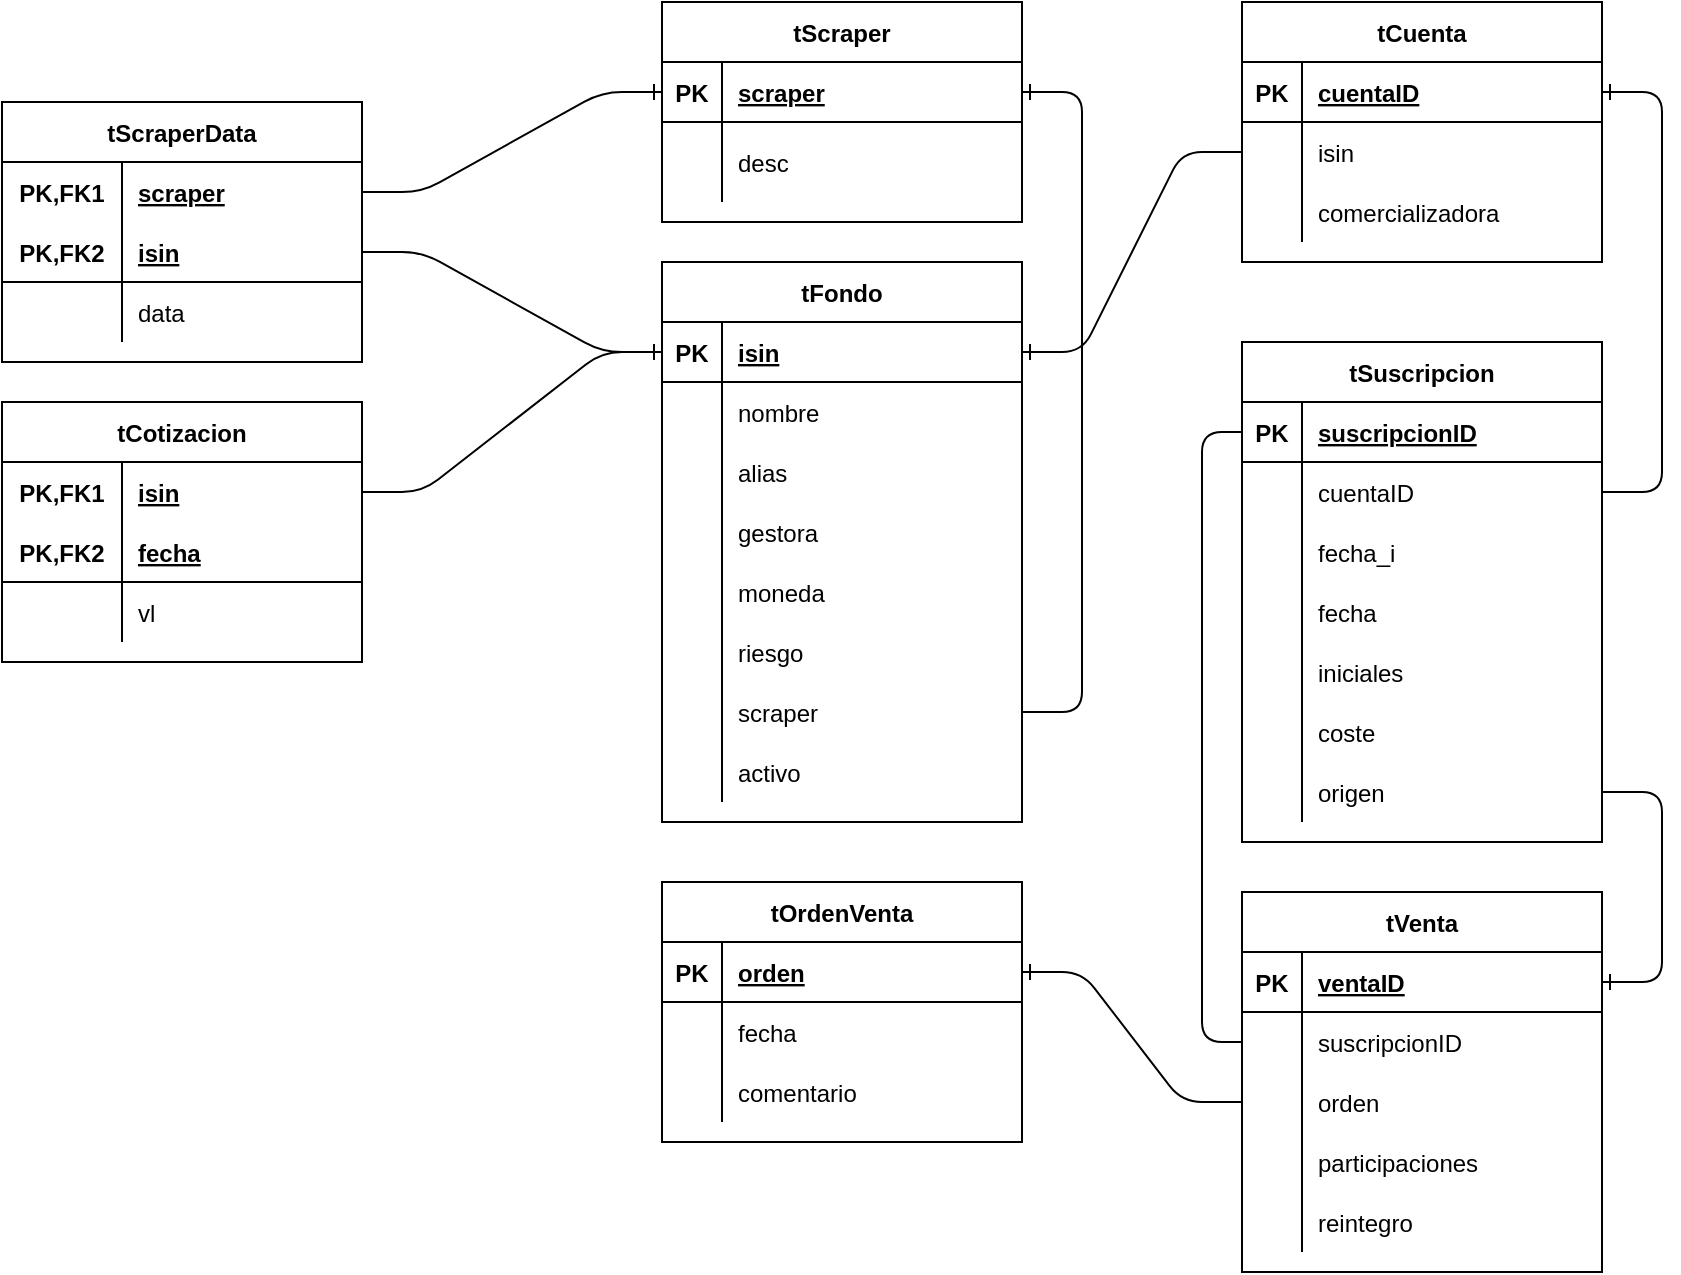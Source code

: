 <mxfile version="14.1.7" type="device"><diagram id="pIEl8GJhjBu8vAmJHtoG" name="Page-1"><mxGraphModel dx="1182" dy="741" grid="1" gridSize="10" guides="1" tooltips="1" connect="1" arrows="1" fold="1" page="1" pageScale="1" pageWidth="827" pageHeight="1169" math="0" shadow="0"><root><mxCell id="0"/><mxCell id="1" parent="0"/><mxCell id="I3NDIp4K6Nk2U4zCC8wA-1" value="tScraper" style="shape=table;startSize=30;container=1;collapsible=1;childLayout=tableLayout;fixedRows=1;rowLines=0;fontStyle=1;align=center;resizeLast=1;flipH=0;flipV=0;" parent="1" vertex="1"><mxGeometry x="430" y="30" width="180" height="110" as="geometry"><mxRectangle x="80" y="80" width="80" height="30" as="alternateBounds"/></mxGeometry></mxCell><mxCell id="I3NDIp4K6Nk2U4zCC8wA-2" value="" style="shape=partialRectangle;collapsible=0;dropTarget=0;pointerEvents=0;fillColor=none;top=0;left=0;bottom=1;right=0;points=[[0,0.5],[1,0.5]];portConstraint=eastwest;" parent="I3NDIp4K6Nk2U4zCC8wA-1" vertex="1"><mxGeometry y="30" width="180" height="30" as="geometry"/></mxCell><mxCell id="I3NDIp4K6Nk2U4zCC8wA-3" value="PK" style="shape=partialRectangle;connectable=0;fillColor=none;top=0;left=0;bottom=0;right=0;fontStyle=1;overflow=hidden;" parent="I3NDIp4K6Nk2U4zCC8wA-2" vertex="1"><mxGeometry width="30" height="30" as="geometry"/></mxCell><mxCell id="I3NDIp4K6Nk2U4zCC8wA-4" value="scraper" style="shape=partialRectangle;connectable=0;fillColor=none;top=0;left=0;bottom=0;right=0;align=left;spacingLeft=6;fontStyle=5;overflow=hidden;" parent="I3NDIp4K6Nk2U4zCC8wA-2" vertex="1"><mxGeometry x="30" width="150" height="30" as="geometry"/></mxCell><mxCell id="I3NDIp4K6Nk2U4zCC8wA-5" value="" style="shape=partialRectangle;collapsible=0;dropTarget=0;pointerEvents=0;fillColor=none;top=0;left=0;bottom=0;right=0;points=[[0,0.5],[1,0.5]];portConstraint=eastwest;" parent="I3NDIp4K6Nk2U4zCC8wA-1" vertex="1"><mxGeometry y="60" width="180" height="40" as="geometry"/></mxCell><mxCell id="I3NDIp4K6Nk2U4zCC8wA-6" value="" style="shape=partialRectangle;connectable=0;fillColor=none;top=0;left=0;bottom=0;right=0;editable=1;overflow=hidden;" parent="I3NDIp4K6Nk2U4zCC8wA-5" vertex="1"><mxGeometry width="30" height="40" as="geometry"/></mxCell><mxCell id="I3NDIp4K6Nk2U4zCC8wA-7" value="desc" style="shape=partialRectangle;connectable=0;fillColor=none;top=0;left=0;bottom=0;right=0;align=left;spacingLeft=6;overflow=hidden;" parent="I3NDIp4K6Nk2U4zCC8wA-5" vertex="1"><mxGeometry x="30" width="150" height="40" as="geometry"/></mxCell><mxCell id="I3NDIp4K6Nk2U4zCC8wA-31" value="tScraperData" style="shape=table;startSize=30;container=1;collapsible=1;childLayout=tableLayout;fixedRows=1;rowLines=0;fontStyle=1;align=center;resizeLast=1;" parent="1" vertex="1"><mxGeometry x="100" y="80" width="180" height="130" as="geometry"><mxRectangle x="414" y="80" width="110" height="30" as="alternateBounds"/></mxGeometry></mxCell><mxCell id="I3NDIp4K6Nk2U4zCC8wA-32" value="" style="shape=partialRectangle;collapsible=0;dropTarget=0;pointerEvents=0;fillColor=none;top=0;left=0;bottom=0;right=0;points=[[0,0.5],[1,0.5]];portConstraint=eastwest;" parent="I3NDIp4K6Nk2U4zCC8wA-31" vertex="1"><mxGeometry y="30" width="180" height="30" as="geometry"/></mxCell><mxCell id="I3NDIp4K6Nk2U4zCC8wA-33" value="PK,FK1" style="shape=partialRectangle;connectable=0;fillColor=none;top=0;left=0;bottom=0;right=0;fontStyle=1;overflow=hidden;" parent="I3NDIp4K6Nk2U4zCC8wA-32" vertex="1"><mxGeometry width="60" height="30" as="geometry"/></mxCell><mxCell id="I3NDIp4K6Nk2U4zCC8wA-34" value="scraper" style="shape=partialRectangle;connectable=0;fillColor=none;top=0;left=0;bottom=0;right=0;align=left;spacingLeft=6;fontStyle=5;overflow=hidden;" parent="I3NDIp4K6Nk2U4zCC8wA-32" vertex="1"><mxGeometry x="60" width="120" height="30" as="geometry"/></mxCell><mxCell id="I3NDIp4K6Nk2U4zCC8wA-35" value="" style="shape=partialRectangle;collapsible=0;dropTarget=0;pointerEvents=0;fillColor=none;top=0;left=0;bottom=1;right=0;points=[[0,0.5],[1,0.5]];portConstraint=eastwest;" parent="I3NDIp4K6Nk2U4zCC8wA-31" vertex="1"><mxGeometry y="60" width="180" height="30" as="geometry"/></mxCell><mxCell id="I3NDIp4K6Nk2U4zCC8wA-36" value="PK,FK2" style="shape=partialRectangle;connectable=0;fillColor=none;top=0;left=0;bottom=0;right=0;fontStyle=1;overflow=hidden;" parent="I3NDIp4K6Nk2U4zCC8wA-35" vertex="1"><mxGeometry width="60" height="30" as="geometry"/></mxCell><mxCell id="I3NDIp4K6Nk2U4zCC8wA-37" value="isin" style="shape=partialRectangle;connectable=0;fillColor=none;top=0;left=0;bottom=0;right=0;align=left;spacingLeft=6;fontStyle=5;overflow=hidden;" parent="I3NDIp4K6Nk2U4zCC8wA-35" vertex="1"><mxGeometry x="60" width="120" height="30" as="geometry"/></mxCell><mxCell id="I3NDIp4K6Nk2U4zCC8wA-38" value="" style="shape=partialRectangle;collapsible=0;dropTarget=0;pointerEvents=0;fillColor=none;top=0;left=0;bottom=0;right=0;points=[[0,0.5],[1,0.5]];portConstraint=eastwest;" parent="I3NDIp4K6Nk2U4zCC8wA-31" vertex="1"><mxGeometry y="90" width="180" height="30" as="geometry"/></mxCell><mxCell id="I3NDIp4K6Nk2U4zCC8wA-39" value="" style="shape=partialRectangle;connectable=0;fillColor=none;top=0;left=0;bottom=0;right=0;editable=1;overflow=hidden;" parent="I3NDIp4K6Nk2U4zCC8wA-38" vertex="1"><mxGeometry width="60" height="30" as="geometry"/></mxCell><mxCell id="I3NDIp4K6Nk2U4zCC8wA-40" value="data" style="shape=partialRectangle;connectable=0;fillColor=none;top=0;left=0;bottom=0;right=0;align=left;spacingLeft=6;overflow=hidden;" parent="I3NDIp4K6Nk2U4zCC8wA-38" vertex="1"><mxGeometry x="60" width="120" height="30" as="geometry"/></mxCell><mxCell id="folBaOQ8HHHxcrHiiYJw-3" value="" style="edgeStyle=entityRelationEdgeStyle;fontSize=12;html=1;endArrow=ERone;endFill=1;exitX=1;exitY=0.5;exitDx=0;exitDy=0;" parent="1" source="I3NDIp4K6Nk2U4zCC8wA-32" target="I3NDIp4K6Nk2U4zCC8wA-2" edge="1"><mxGeometry width="100" height="100" relative="1" as="geometry"><mxPoint x="324" y="330" as="sourcePoint"/><mxPoint x="510" y="80" as="targetPoint"/></mxGeometry></mxCell><mxCell id="folBaOQ8HHHxcrHiiYJw-4" value="tFondo" style="shape=table;startSize=30;container=1;collapsible=1;childLayout=tableLayout;fixedRows=1;rowLines=0;fontStyle=1;align=center;resizeLast=1;" parent="1" vertex="1"><mxGeometry x="430" y="160" width="180" height="280" as="geometry"><mxRectangle x="430" y="160" width="70" height="30" as="alternateBounds"/></mxGeometry></mxCell><mxCell id="folBaOQ8HHHxcrHiiYJw-5" value="" style="shape=partialRectangle;collapsible=0;dropTarget=0;pointerEvents=0;fillColor=none;top=0;left=0;bottom=1;right=0;points=[[0,0.5],[1,0.5]];portConstraint=eastwest;" parent="folBaOQ8HHHxcrHiiYJw-4" vertex="1"><mxGeometry y="30" width="180" height="30" as="geometry"/></mxCell><mxCell id="folBaOQ8HHHxcrHiiYJw-6" value="PK" style="shape=partialRectangle;connectable=0;fillColor=none;top=0;left=0;bottom=0;right=0;fontStyle=1;overflow=hidden;" parent="folBaOQ8HHHxcrHiiYJw-5" vertex="1"><mxGeometry width="30" height="30" as="geometry"/></mxCell><mxCell id="folBaOQ8HHHxcrHiiYJw-7" value="isin" style="shape=partialRectangle;connectable=0;fillColor=none;top=0;left=0;bottom=0;right=0;align=left;spacingLeft=6;fontStyle=5;overflow=hidden;" parent="folBaOQ8HHHxcrHiiYJw-5" vertex="1"><mxGeometry x="30" width="150" height="30" as="geometry"/></mxCell><mxCell id="folBaOQ8HHHxcrHiiYJw-11" value="" style="shape=partialRectangle;collapsible=0;dropTarget=0;pointerEvents=0;fillColor=none;top=0;left=0;bottom=0;right=0;points=[[0,0.5],[1,0.5]];portConstraint=eastwest;" parent="folBaOQ8HHHxcrHiiYJw-4" vertex="1"><mxGeometry y="60" width="180" height="30" as="geometry"/></mxCell><mxCell id="folBaOQ8HHHxcrHiiYJw-12" value="" style="shape=partialRectangle;connectable=0;fillColor=none;top=0;left=0;bottom=0;right=0;editable=1;overflow=hidden;" parent="folBaOQ8HHHxcrHiiYJw-11" vertex="1"><mxGeometry width="30" height="30" as="geometry"/></mxCell><mxCell id="folBaOQ8HHHxcrHiiYJw-13" value="nombre" style="shape=partialRectangle;connectable=0;fillColor=none;top=0;left=0;bottom=0;right=0;align=left;spacingLeft=6;overflow=hidden;" parent="folBaOQ8HHHxcrHiiYJw-11" vertex="1"><mxGeometry x="30" width="150" height="30" as="geometry"/></mxCell><mxCell id="folBaOQ8HHHxcrHiiYJw-14" value="" style="shape=partialRectangle;collapsible=0;dropTarget=0;pointerEvents=0;fillColor=none;top=0;left=0;bottom=0;right=0;points=[[0,0.5],[1,0.5]];portConstraint=eastwest;" parent="folBaOQ8HHHxcrHiiYJw-4" vertex="1"><mxGeometry y="90" width="180" height="30" as="geometry"/></mxCell><mxCell id="folBaOQ8HHHxcrHiiYJw-15" value="" style="shape=partialRectangle;connectable=0;fillColor=none;top=0;left=0;bottom=0;right=0;editable=1;overflow=hidden;" parent="folBaOQ8HHHxcrHiiYJw-14" vertex="1"><mxGeometry width="30" height="30" as="geometry"/></mxCell><mxCell id="folBaOQ8HHHxcrHiiYJw-16" value="alias" style="shape=partialRectangle;connectable=0;fillColor=none;top=0;left=0;bottom=0;right=0;align=left;spacingLeft=6;overflow=hidden;" parent="folBaOQ8HHHxcrHiiYJw-14" vertex="1"><mxGeometry x="30" width="150" height="30" as="geometry"/></mxCell><mxCell id="folBaOQ8HHHxcrHiiYJw-23" style="shape=partialRectangle;collapsible=0;dropTarget=0;pointerEvents=0;fillColor=none;top=0;left=0;bottom=0;right=0;points=[[0,0.5],[1,0.5]];portConstraint=eastwest;" parent="folBaOQ8HHHxcrHiiYJw-4" vertex="1"><mxGeometry y="120" width="180" height="30" as="geometry"/></mxCell><mxCell id="folBaOQ8HHHxcrHiiYJw-24" style="shape=partialRectangle;connectable=0;fillColor=none;top=0;left=0;bottom=0;right=0;editable=1;overflow=hidden;" parent="folBaOQ8HHHxcrHiiYJw-23" vertex="1"><mxGeometry width="30" height="30" as="geometry"/></mxCell><mxCell id="folBaOQ8HHHxcrHiiYJw-25" value="gestora" style="shape=partialRectangle;connectable=0;fillColor=none;top=0;left=0;bottom=0;right=0;align=left;spacingLeft=6;overflow=hidden;" parent="folBaOQ8HHHxcrHiiYJw-23" vertex="1"><mxGeometry x="30" width="150" height="30" as="geometry"/></mxCell><mxCell id="folBaOQ8HHHxcrHiiYJw-20" style="shape=partialRectangle;collapsible=0;dropTarget=0;pointerEvents=0;fillColor=none;top=0;left=0;bottom=0;right=0;points=[[0,0.5],[1,0.5]];portConstraint=eastwest;" parent="folBaOQ8HHHxcrHiiYJw-4" vertex="1"><mxGeometry y="150" width="180" height="30" as="geometry"/></mxCell><mxCell id="folBaOQ8HHHxcrHiiYJw-21" style="shape=partialRectangle;connectable=0;fillColor=none;top=0;left=0;bottom=0;right=0;editable=1;overflow=hidden;" parent="folBaOQ8HHHxcrHiiYJw-20" vertex="1"><mxGeometry width="30" height="30" as="geometry"/></mxCell><mxCell id="folBaOQ8HHHxcrHiiYJw-22" value="moneda" style="shape=partialRectangle;connectable=0;fillColor=none;top=0;left=0;bottom=0;right=0;align=left;spacingLeft=6;overflow=hidden;" parent="folBaOQ8HHHxcrHiiYJw-20" vertex="1"><mxGeometry x="30" width="150" height="30" as="geometry"/></mxCell><mxCell id="folBaOQ8HHHxcrHiiYJw-17" style="shape=partialRectangle;collapsible=0;dropTarget=0;pointerEvents=0;fillColor=none;top=0;left=0;bottom=0;right=0;points=[[0,0.5],[1,0.5]];portConstraint=eastwest;" parent="folBaOQ8HHHxcrHiiYJw-4" vertex="1"><mxGeometry y="180" width="180" height="30" as="geometry"/></mxCell><mxCell id="folBaOQ8HHHxcrHiiYJw-18" style="shape=partialRectangle;connectable=0;fillColor=none;top=0;left=0;bottom=0;right=0;editable=1;overflow=hidden;" parent="folBaOQ8HHHxcrHiiYJw-17" vertex="1"><mxGeometry width="30" height="30" as="geometry"/></mxCell><mxCell id="folBaOQ8HHHxcrHiiYJw-19" value="riesgo" style="shape=partialRectangle;connectable=0;fillColor=none;top=0;left=0;bottom=0;right=0;align=left;spacingLeft=6;overflow=hidden;" parent="folBaOQ8HHHxcrHiiYJw-17" vertex="1"><mxGeometry x="30" width="150" height="30" as="geometry"/></mxCell><mxCell id="folBaOQ8HHHxcrHiiYJw-29" style="shape=partialRectangle;collapsible=0;dropTarget=0;pointerEvents=0;fillColor=none;top=0;left=0;bottom=0;right=0;points=[[0,0.5],[1,0.5]];portConstraint=eastwest;" parent="folBaOQ8HHHxcrHiiYJw-4" vertex="1"><mxGeometry y="210" width="180" height="30" as="geometry"/></mxCell><mxCell id="folBaOQ8HHHxcrHiiYJw-30" style="shape=partialRectangle;connectable=0;fillColor=none;top=0;left=0;bottom=0;right=0;editable=1;overflow=hidden;" parent="folBaOQ8HHHxcrHiiYJw-29" vertex="1"><mxGeometry width="30" height="30" as="geometry"/></mxCell><mxCell id="folBaOQ8HHHxcrHiiYJw-31" value="scraper" style="shape=partialRectangle;connectable=0;fillColor=none;top=0;left=0;bottom=0;right=0;align=left;spacingLeft=6;overflow=hidden;" parent="folBaOQ8HHHxcrHiiYJw-29" vertex="1"><mxGeometry x="30" width="150" height="30" as="geometry"/></mxCell><mxCell id="folBaOQ8HHHxcrHiiYJw-26" style="shape=partialRectangle;collapsible=0;dropTarget=0;pointerEvents=0;fillColor=none;top=0;left=0;bottom=0;right=0;points=[[0,0.5],[1,0.5]];portConstraint=eastwest;" parent="folBaOQ8HHHxcrHiiYJw-4" vertex="1"><mxGeometry y="240" width="180" height="30" as="geometry"/></mxCell><mxCell id="folBaOQ8HHHxcrHiiYJw-27" style="shape=partialRectangle;connectable=0;fillColor=none;top=0;left=0;bottom=0;right=0;editable=1;overflow=hidden;" parent="folBaOQ8HHHxcrHiiYJw-26" vertex="1"><mxGeometry width="30" height="30" as="geometry"/></mxCell><mxCell id="folBaOQ8HHHxcrHiiYJw-28" value="activo" style="shape=partialRectangle;connectable=0;fillColor=none;top=0;left=0;bottom=0;right=0;align=left;spacingLeft=6;overflow=hidden;" parent="folBaOQ8HHHxcrHiiYJw-26" vertex="1"><mxGeometry x="30" width="150" height="30" as="geometry"/></mxCell><mxCell id="folBaOQ8HHHxcrHiiYJw-32" value="" style="edgeStyle=entityRelationEdgeStyle;fontSize=12;html=1;endArrow=ERone;endFill=1;" parent="1" source="I3NDIp4K6Nk2U4zCC8wA-35" target="folBaOQ8HHHxcrHiiYJw-5" edge="1"><mxGeometry width="100" height="100" relative="1" as="geometry"><mxPoint x="290" y="150" as="sourcePoint"/><mxPoint x="400" y="230" as="targetPoint"/></mxGeometry></mxCell><mxCell id="folBaOQ8HHHxcrHiiYJw-33" value="" style="edgeStyle=entityRelationEdgeStyle;fontSize=12;html=1;endArrow=ERone;endFill=1;entryX=1;entryY=0.5;entryDx=0;entryDy=0;" parent="1" source="folBaOQ8HHHxcrHiiYJw-29" target="I3NDIp4K6Nk2U4zCC8wA-2" edge="1"><mxGeometry width="100" height="100" relative="1" as="geometry"><mxPoint x="630" y="340" as="sourcePoint"/><mxPoint x="690" y="90" as="targetPoint"/></mxGeometry></mxCell><mxCell id="folBaOQ8HHHxcrHiiYJw-47" value="tCotizacion" style="shape=table;startSize=30;container=1;collapsible=1;childLayout=tableLayout;fixedRows=1;rowLines=0;fontStyle=1;align=center;resizeLast=1;" parent="1" vertex="1"><mxGeometry x="100" y="230" width="180" height="130" as="geometry"/></mxCell><mxCell id="folBaOQ8HHHxcrHiiYJw-48" value="" style="shape=partialRectangle;collapsible=0;dropTarget=0;pointerEvents=0;fillColor=none;top=0;left=0;bottom=0;right=0;points=[[0,0.5],[1,0.5]];portConstraint=eastwest;" parent="folBaOQ8HHHxcrHiiYJw-47" vertex="1"><mxGeometry y="30" width="180" height="30" as="geometry"/></mxCell><mxCell id="folBaOQ8HHHxcrHiiYJw-49" value="PK,FK1" style="shape=partialRectangle;connectable=0;fillColor=none;top=0;left=0;bottom=0;right=0;fontStyle=1;overflow=hidden;" parent="folBaOQ8HHHxcrHiiYJw-48" vertex="1"><mxGeometry width="60" height="30" as="geometry"/></mxCell><mxCell id="folBaOQ8HHHxcrHiiYJw-50" value="isin" style="shape=partialRectangle;connectable=0;fillColor=none;top=0;left=0;bottom=0;right=0;align=left;spacingLeft=6;fontStyle=5;overflow=hidden;" parent="folBaOQ8HHHxcrHiiYJw-48" vertex="1"><mxGeometry x="60" width="120" height="30" as="geometry"/></mxCell><mxCell id="folBaOQ8HHHxcrHiiYJw-51" value="" style="shape=partialRectangle;collapsible=0;dropTarget=0;pointerEvents=0;fillColor=none;top=0;left=0;bottom=1;right=0;points=[[0,0.5],[1,0.5]];portConstraint=eastwest;" parent="folBaOQ8HHHxcrHiiYJw-47" vertex="1"><mxGeometry y="60" width="180" height="30" as="geometry"/></mxCell><mxCell id="folBaOQ8HHHxcrHiiYJw-52" value="PK,FK2" style="shape=partialRectangle;connectable=0;fillColor=none;top=0;left=0;bottom=0;right=0;fontStyle=1;overflow=hidden;" parent="folBaOQ8HHHxcrHiiYJw-51" vertex="1"><mxGeometry width="60" height="30" as="geometry"/></mxCell><mxCell id="folBaOQ8HHHxcrHiiYJw-53" value="fecha" style="shape=partialRectangle;connectable=0;fillColor=none;top=0;left=0;bottom=0;right=0;align=left;spacingLeft=6;fontStyle=5;overflow=hidden;" parent="folBaOQ8HHHxcrHiiYJw-51" vertex="1"><mxGeometry x="60" width="120" height="30" as="geometry"/></mxCell><mxCell id="folBaOQ8HHHxcrHiiYJw-54" value="" style="shape=partialRectangle;collapsible=0;dropTarget=0;pointerEvents=0;fillColor=none;top=0;left=0;bottom=0;right=0;points=[[0,0.5],[1,0.5]];portConstraint=eastwest;" parent="folBaOQ8HHHxcrHiiYJw-47" vertex="1"><mxGeometry y="90" width="180" height="30" as="geometry"/></mxCell><mxCell id="folBaOQ8HHHxcrHiiYJw-55" value="" style="shape=partialRectangle;connectable=0;fillColor=none;top=0;left=0;bottom=0;right=0;editable=1;overflow=hidden;" parent="folBaOQ8HHHxcrHiiYJw-54" vertex="1"><mxGeometry width="60" height="30" as="geometry"/></mxCell><mxCell id="folBaOQ8HHHxcrHiiYJw-56" value="vl" style="shape=partialRectangle;connectable=0;fillColor=none;top=0;left=0;bottom=0;right=0;align=left;spacingLeft=6;overflow=hidden;" parent="folBaOQ8HHHxcrHiiYJw-54" vertex="1"><mxGeometry x="60" width="120" height="30" as="geometry"/></mxCell><mxCell id="folBaOQ8HHHxcrHiiYJw-60" value="" style="edgeStyle=entityRelationEdgeStyle;fontSize=12;html=1;endArrow=ERone;endFill=1;" parent="1" source="folBaOQ8HHHxcrHiiYJw-48" target="folBaOQ8HHHxcrHiiYJw-5" edge="1"><mxGeometry width="100" height="100" relative="1" as="geometry"><mxPoint x="320" y="310" as="sourcePoint"/><mxPoint x="420" y="210" as="targetPoint"/></mxGeometry></mxCell><mxCell id="folBaOQ8HHHxcrHiiYJw-61" value="tCuenta" style="shape=table;startSize=30;container=1;collapsible=1;childLayout=tableLayout;fixedRows=1;rowLines=0;fontStyle=1;align=center;resizeLast=1;" parent="1" vertex="1"><mxGeometry x="720" y="30" width="180" height="130" as="geometry"/></mxCell><mxCell id="folBaOQ8HHHxcrHiiYJw-62" value="" style="shape=partialRectangle;collapsible=0;dropTarget=0;pointerEvents=0;fillColor=none;top=0;left=0;bottom=1;right=0;points=[[0,0.5],[1,0.5]];portConstraint=eastwest;" parent="folBaOQ8HHHxcrHiiYJw-61" vertex="1"><mxGeometry y="30" width="180" height="30" as="geometry"/></mxCell><mxCell id="folBaOQ8HHHxcrHiiYJw-63" value="PK" style="shape=partialRectangle;connectable=0;fillColor=none;top=0;left=0;bottom=0;right=0;fontStyle=1;overflow=hidden;" parent="folBaOQ8HHHxcrHiiYJw-62" vertex="1"><mxGeometry width="30" height="30" as="geometry"/></mxCell><mxCell id="folBaOQ8HHHxcrHiiYJw-64" value="cuentaID" style="shape=partialRectangle;connectable=0;fillColor=none;top=0;left=0;bottom=0;right=0;align=left;spacingLeft=6;fontStyle=5;overflow=hidden;" parent="folBaOQ8HHHxcrHiiYJw-62" vertex="1"><mxGeometry x="30" width="150" height="30" as="geometry"/></mxCell><mxCell id="folBaOQ8HHHxcrHiiYJw-65" value="" style="shape=partialRectangle;collapsible=0;dropTarget=0;pointerEvents=0;fillColor=none;top=0;left=0;bottom=0;right=0;points=[[0,0.5],[1,0.5]];portConstraint=eastwest;" parent="folBaOQ8HHHxcrHiiYJw-61" vertex="1"><mxGeometry y="60" width="180" height="30" as="geometry"/></mxCell><mxCell id="folBaOQ8HHHxcrHiiYJw-66" value="" style="shape=partialRectangle;connectable=0;fillColor=none;top=0;left=0;bottom=0;right=0;editable=1;overflow=hidden;" parent="folBaOQ8HHHxcrHiiYJw-65" vertex="1"><mxGeometry width="30" height="30" as="geometry"/></mxCell><mxCell id="folBaOQ8HHHxcrHiiYJw-67" value="isin" style="shape=partialRectangle;connectable=0;fillColor=none;top=0;left=0;bottom=0;right=0;align=left;spacingLeft=6;overflow=hidden;" parent="folBaOQ8HHHxcrHiiYJw-65" vertex="1"><mxGeometry x="30" width="150" height="30" as="geometry"/></mxCell><mxCell id="folBaOQ8HHHxcrHiiYJw-68" value="" style="shape=partialRectangle;collapsible=0;dropTarget=0;pointerEvents=0;fillColor=none;top=0;left=0;bottom=0;right=0;points=[[0,0.5],[1,0.5]];portConstraint=eastwest;" parent="folBaOQ8HHHxcrHiiYJw-61" vertex="1"><mxGeometry y="90" width="180" height="30" as="geometry"/></mxCell><mxCell id="folBaOQ8HHHxcrHiiYJw-69" value="" style="shape=partialRectangle;connectable=0;fillColor=none;top=0;left=0;bottom=0;right=0;editable=1;overflow=hidden;" parent="folBaOQ8HHHxcrHiiYJw-68" vertex="1"><mxGeometry width="30" height="30" as="geometry"/></mxCell><mxCell id="folBaOQ8HHHxcrHiiYJw-70" value="comercializadora" style="shape=partialRectangle;connectable=0;fillColor=none;top=0;left=0;bottom=0;right=0;align=left;spacingLeft=6;overflow=hidden;" parent="folBaOQ8HHHxcrHiiYJw-68" vertex="1"><mxGeometry x="30" width="150" height="30" as="geometry"/></mxCell><mxCell id="folBaOQ8HHHxcrHiiYJw-74" value="" style="edgeStyle=entityRelationEdgeStyle;fontSize=12;html=1;endArrow=ERone;endFill=1;entryX=1;entryY=0.5;entryDx=0;entryDy=0;" parent="1" source="folBaOQ8HHHxcrHiiYJw-65" target="folBaOQ8HHHxcrHiiYJw-5" edge="1"><mxGeometry width="100" height="100" relative="1" as="geometry"><mxPoint x="730" y="180" as="sourcePoint"/><mxPoint x="690" y="280" as="targetPoint"/></mxGeometry></mxCell><mxCell id="folBaOQ8HHHxcrHiiYJw-75" value="tSuscripcion" style="shape=table;startSize=30;container=1;collapsible=1;childLayout=tableLayout;fixedRows=1;rowLines=0;fontStyle=1;align=center;resizeLast=1;" parent="1" vertex="1"><mxGeometry x="720" y="200" width="180" height="250" as="geometry"/></mxCell><mxCell id="folBaOQ8HHHxcrHiiYJw-76" value="" style="shape=partialRectangle;collapsible=0;dropTarget=0;pointerEvents=0;fillColor=none;top=0;left=0;bottom=1;right=0;points=[[0,0.5],[1,0.5]];portConstraint=eastwest;" parent="folBaOQ8HHHxcrHiiYJw-75" vertex="1"><mxGeometry y="30" width="180" height="30" as="geometry"/></mxCell><mxCell id="folBaOQ8HHHxcrHiiYJw-77" value="PK" style="shape=partialRectangle;connectable=0;fillColor=none;top=0;left=0;bottom=0;right=0;fontStyle=1;overflow=hidden;" parent="folBaOQ8HHHxcrHiiYJw-76" vertex="1"><mxGeometry width="30" height="30" as="geometry"/></mxCell><mxCell id="folBaOQ8HHHxcrHiiYJw-78" value="suscripcionID" style="shape=partialRectangle;connectable=0;fillColor=none;top=0;left=0;bottom=0;right=0;align=left;spacingLeft=6;fontStyle=5;overflow=hidden;" parent="folBaOQ8HHHxcrHiiYJw-76" vertex="1"><mxGeometry x="30" width="150" height="30" as="geometry"/></mxCell><mxCell id="folBaOQ8HHHxcrHiiYJw-79" value="" style="shape=partialRectangle;collapsible=0;dropTarget=0;pointerEvents=0;fillColor=none;top=0;left=0;bottom=0;right=0;points=[[0,0.5],[1,0.5]];portConstraint=eastwest;" parent="folBaOQ8HHHxcrHiiYJw-75" vertex="1"><mxGeometry y="60" width="180" height="30" as="geometry"/></mxCell><mxCell id="folBaOQ8HHHxcrHiiYJw-80" value="" style="shape=partialRectangle;connectable=0;fillColor=none;top=0;left=0;bottom=0;right=0;editable=1;overflow=hidden;" parent="folBaOQ8HHHxcrHiiYJw-79" vertex="1"><mxGeometry width="30" height="30" as="geometry"/></mxCell><mxCell id="folBaOQ8HHHxcrHiiYJw-81" value="cuentaID" style="shape=partialRectangle;connectable=0;fillColor=none;top=0;left=0;bottom=0;right=0;align=left;spacingLeft=6;overflow=hidden;" parent="folBaOQ8HHHxcrHiiYJw-79" vertex="1"><mxGeometry x="30" width="150" height="30" as="geometry"/></mxCell><mxCell id="folBaOQ8HHHxcrHiiYJw-82" value="" style="shape=partialRectangle;collapsible=0;dropTarget=0;pointerEvents=0;fillColor=none;top=0;left=0;bottom=0;right=0;points=[[0,0.5],[1,0.5]];portConstraint=eastwest;" parent="folBaOQ8HHHxcrHiiYJw-75" vertex="1"><mxGeometry y="90" width="180" height="30" as="geometry"/></mxCell><mxCell id="folBaOQ8HHHxcrHiiYJw-83" value="" style="shape=partialRectangle;connectable=0;fillColor=none;top=0;left=0;bottom=0;right=0;editable=1;overflow=hidden;" parent="folBaOQ8HHHxcrHiiYJw-82" vertex="1"><mxGeometry width="30" height="30" as="geometry"/></mxCell><mxCell id="folBaOQ8HHHxcrHiiYJw-84" value="fecha_i" style="shape=partialRectangle;connectable=0;fillColor=none;top=0;left=0;bottom=0;right=0;align=left;spacingLeft=6;overflow=hidden;" parent="folBaOQ8HHHxcrHiiYJw-82" vertex="1"><mxGeometry x="30" width="150" height="30" as="geometry"/></mxCell><mxCell id="folBaOQ8HHHxcrHiiYJw-85" value="" style="shape=partialRectangle;collapsible=0;dropTarget=0;pointerEvents=0;fillColor=none;top=0;left=0;bottom=0;right=0;points=[[0,0.5],[1,0.5]];portConstraint=eastwest;" parent="folBaOQ8HHHxcrHiiYJw-75" vertex="1"><mxGeometry y="120" width="180" height="30" as="geometry"/></mxCell><mxCell id="folBaOQ8HHHxcrHiiYJw-86" value="" style="shape=partialRectangle;connectable=0;fillColor=none;top=0;left=0;bottom=0;right=0;editable=1;overflow=hidden;" parent="folBaOQ8HHHxcrHiiYJw-85" vertex="1"><mxGeometry width="30" height="30" as="geometry"/></mxCell><mxCell id="folBaOQ8HHHxcrHiiYJw-87" value="fecha" style="shape=partialRectangle;connectable=0;fillColor=none;top=0;left=0;bottom=0;right=0;align=left;spacingLeft=6;overflow=hidden;" parent="folBaOQ8HHHxcrHiiYJw-85" vertex="1"><mxGeometry x="30" width="150" height="30" as="geometry"/></mxCell><mxCell id="folBaOQ8HHHxcrHiiYJw-88" style="shape=partialRectangle;collapsible=0;dropTarget=0;pointerEvents=0;fillColor=none;top=0;left=0;bottom=0;right=0;points=[[0,0.5],[1,0.5]];portConstraint=eastwest;" parent="folBaOQ8HHHxcrHiiYJw-75" vertex="1"><mxGeometry y="150" width="180" height="30" as="geometry"/></mxCell><mxCell id="folBaOQ8HHHxcrHiiYJw-89" style="shape=partialRectangle;connectable=0;fillColor=none;top=0;left=0;bottom=0;right=0;editable=1;overflow=hidden;" parent="folBaOQ8HHHxcrHiiYJw-88" vertex="1"><mxGeometry width="30" height="30" as="geometry"/></mxCell><mxCell id="folBaOQ8HHHxcrHiiYJw-90" value="iniciales" style="shape=partialRectangle;connectable=0;fillColor=none;top=0;left=0;bottom=0;right=0;align=left;spacingLeft=6;overflow=hidden;" parent="folBaOQ8HHHxcrHiiYJw-88" vertex="1"><mxGeometry x="30" width="150" height="30" as="geometry"/></mxCell><mxCell id="folBaOQ8HHHxcrHiiYJw-91" style="shape=partialRectangle;collapsible=0;dropTarget=0;pointerEvents=0;fillColor=none;top=0;left=0;bottom=0;right=0;points=[[0,0.5],[1,0.5]];portConstraint=eastwest;" parent="folBaOQ8HHHxcrHiiYJw-75" vertex="1"><mxGeometry y="180" width="180" height="30" as="geometry"/></mxCell><mxCell id="folBaOQ8HHHxcrHiiYJw-92" style="shape=partialRectangle;connectable=0;fillColor=none;top=0;left=0;bottom=0;right=0;editable=1;overflow=hidden;" parent="folBaOQ8HHHxcrHiiYJw-91" vertex="1"><mxGeometry width="30" height="30" as="geometry"/></mxCell><mxCell id="folBaOQ8HHHxcrHiiYJw-93" value="coste" style="shape=partialRectangle;connectable=0;fillColor=none;top=0;left=0;bottom=0;right=0;align=left;spacingLeft=6;overflow=hidden;" parent="folBaOQ8HHHxcrHiiYJw-91" vertex="1"><mxGeometry x="30" width="150" height="30" as="geometry"/></mxCell><mxCell id="folBaOQ8HHHxcrHiiYJw-94" style="shape=partialRectangle;collapsible=0;dropTarget=0;pointerEvents=0;fillColor=none;top=0;left=0;bottom=0;right=0;points=[[0,0.5],[1,0.5]];portConstraint=eastwest;" parent="folBaOQ8HHHxcrHiiYJw-75" vertex="1"><mxGeometry y="210" width="180" height="30" as="geometry"/></mxCell><mxCell id="folBaOQ8HHHxcrHiiYJw-95" style="shape=partialRectangle;connectable=0;fillColor=none;top=0;left=0;bottom=0;right=0;editable=1;overflow=hidden;" parent="folBaOQ8HHHxcrHiiYJw-94" vertex="1"><mxGeometry width="30" height="30" as="geometry"/></mxCell><mxCell id="folBaOQ8HHHxcrHiiYJw-96" value="origen" style="shape=partialRectangle;connectable=0;fillColor=none;top=0;left=0;bottom=0;right=0;align=left;spacingLeft=6;overflow=hidden;" parent="folBaOQ8HHHxcrHiiYJw-94" vertex="1"><mxGeometry x="30" width="150" height="30" as="geometry"/></mxCell><mxCell id="folBaOQ8HHHxcrHiiYJw-97" value="" style="edgeStyle=entityRelationEdgeStyle;fontSize=12;html=1;endArrow=ERone;endFill=1;entryX=1;entryY=0.5;entryDx=0;entryDy=0;" parent="1" source="folBaOQ8HHHxcrHiiYJw-79" target="folBaOQ8HHHxcrHiiYJw-62" edge="1"><mxGeometry width="100" height="100" relative="1" as="geometry"><mxPoint x="960" y="280" as="sourcePoint"/><mxPoint x="1060" y="180" as="targetPoint"/></mxGeometry></mxCell><mxCell id="folBaOQ8HHHxcrHiiYJw-98" value="tVenta" style="shape=table;startSize=30;container=1;collapsible=1;childLayout=tableLayout;fixedRows=1;rowLines=0;fontStyle=1;align=center;resizeLast=1;" parent="1" vertex="1"><mxGeometry x="720" y="475" width="180" height="190" as="geometry"/></mxCell><mxCell id="folBaOQ8HHHxcrHiiYJw-99" value="" style="shape=partialRectangle;collapsible=0;dropTarget=0;pointerEvents=0;fillColor=none;top=0;left=0;bottom=1;right=0;points=[[0,0.5],[1,0.5]];portConstraint=eastwest;" parent="folBaOQ8HHHxcrHiiYJw-98" vertex="1"><mxGeometry y="30" width="180" height="30" as="geometry"/></mxCell><mxCell id="folBaOQ8HHHxcrHiiYJw-100" value="PK" style="shape=partialRectangle;connectable=0;fillColor=none;top=0;left=0;bottom=0;right=0;fontStyle=1;overflow=hidden;" parent="folBaOQ8HHHxcrHiiYJw-99" vertex="1"><mxGeometry width="30" height="30" as="geometry"/></mxCell><mxCell id="folBaOQ8HHHxcrHiiYJw-101" value="ventaID" style="shape=partialRectangle;connectable=0;fillColor=none;top=0;left=0;bottom=0;right=0;align=left;spacingLeft=6;fontStyle=5;overflow=hidden;" parent="folBaOQ8HHHxcrHiiYJw-99" vertex="1"><mxGeometry x="30" width="150" height="30" as="geometry"/></mxCell><mxCell id="folBaOQ8HHHxcrHiiYJw-102" value="" style="shape=partialRectangle;collapsible=0;dropTarget=0;pointerEvents=0;fillColor=none;top=0;left=0;bottom=0;right=0;points=[[0,0.5],[1,0.5]];portConstraint=eastwest;" parent="folBaOQ8HHHxcrHiiYJw-98" vertex="1"><mxGeometry y="60" width="180" height="30" as="geometry"/></mxCell><mxCell id="folBaOQ8HHHxcrHiiYJw-103" value="" style="shape=partialRectangle;connectable=0;fillColor=none;top=0;left=0;bottom=0;right=0;editable=1;overflow=hidden;" parent="folBaOQ8HHHxcrHiiYJw-102" vertex="1"><mxGeometry width="30" height="30" as="geometry"/></mxCell><mxCell id="folBaOQ8HHHxcrHiiYJw-104" value="suscripcionID" style="shape=partialRectangle;connectable=0;fillColor=none;top=0;left=0;bottom=0;right=0;align=left;spacingLeft=6;overflow=hidden;" parent="folBaOQ8HHHxcrHiiYJw-102" vertex="1"><mxGeometry x="30" width="150" height="30" as="geometry"/></mxCell><mxCell id="folBaOQ8HHHxcrHiiYJw-105" value="" style="shape=partialRectangle;collapsible=0;dropTarget=0;pointerEvents=0;fillColor=none;top=0;left=0;bottom=0;right=0;points=[[0,0.5],[1,0.5]];portConstraint=eastwest;" parent="folBaOQ8HHHxcrHiiYJw-98" vertex="1"><mxGeometry y="90" width="180" height="30" as="geometry"/></mxCell><mxCell id="folBaOQ8HHHxcrHiiYJw-106" value="" style="shape=partialRectangle;connectable=0;fillColor=none;top=0;left=0;bottom=0;right=0;editable=1;overflow=hidden;" parent="folBaOQ8HHHxcrHiiYJw-105" vertex="1"><mxGeometry width="30" height="30" as="geometry"/></mxCell><mxCell id="folBaOQ8HHHxcrHiiYJw-107" value="orden" style="shape=partialRectangle;connectable=0;fillColor=none;top=0;left=0;bottom=0;right=0;align=left;spacingLeft=6;overflow=hidden;" parent="folBaOQ8HHHxcrHiiYJw-105" vertex="1"><mxGeometry x="30" width="150" height="30" as="geometry"/></mxCell><mxCell id="folBaOQ8HHHxcrHiiYJw-114" style="shape=partialRectangle;collapsible=0;dropTarget=0;pointerEvents=0;fillColor=none;top=0;left=0;bottom=0;right=0;points=[[0,0.5],[1,0.5]];portConstraint=eastwest;" parent="folBaOQ8HHHxcrHiiYJw-98" vertex="1"><mxGeometry y="120" width="180" height="30" as="geometry"/></mxCell><mxCell id="folBaOQ8HHHxcrHiiYJw-115" style="shape=partialRectangle;connectable=0;fillColor=none;top=0;left=0;bottom=0;right=0;editable=1;overflow=hidden;" parent="folBaOQ8HHHxcrHiiYJw-114" vertex="1"><mxGeometry width="30" height="30" as="geometry"/></mxCell><mxCell id="folBaOQ8HHHxcrHiiYJw-116" value="participaciones" style="shape=partialRectangle;connectable=0;fillColor=none;top=0;left=0;bottom=0;right=0;align=left;spacingLeft=6;overflow=hidden;" parent="folBaOQ8HHHxcrHiiYJw-114" vertex="1"><mxGeometry x="30" width="150" height="30" as="geometry"/></mxCell><mxCell id="folBaOQ8HHHxcrHiiYJw-111" style="shape=partialRectangle;collapsible=0;dropTarget=0;pointerEvents=0;fillColor=none;top=0;left=0;bottom=0;right=0;points=[[0,0.5],[1,0.5]];portConstraint=eastwest;" parent="folBaOQ8HHHxcrHiiYJw-98" vertex="1"><mxGeometry y="150" width="180" height="30" as="geometry"/></mxCell><mxCell id="folBaOQ8HHHxcrHiiYJw-112" style="shape=partialRectangle;connectable=0;fillColor=none;top=0;left=0;bottom=0;right=0;editable=1;overflow=hidden;" parent="folBaOQ8HHHxcrHiiYJw-111" vertex="1"><mxGeometry width="30" height="30" as="geometry"/></mxCell><mxCell id="folBaOQ8HHHxcrHiiYJw-113" value="reintegro" style="shape=partialRectangle;connectable=0;fillColor=none;top=0;left=0;bottom=0;right=0;align=left;spacingLeft=6;overflow=hidden;" parent="folBaOQ8HHHxcrHiiYJw-111" vertex="1"><mxGeometry x="30" width="150" height="30" as="geometry"/></mxCell><mxCell id="folBaOQ8HHHxcrHiiYJw-120" value="" style="fontSize=12;html=1;endArrow=ERone;endFill=1;edgeStyle=entityRelationEdgeStyle;elbow=vertical;" parent="1" source="folBaOQ8HHHxcrHiiYJw-94" target="folBaOQ8HHHxcrHiiYJw-99" edge="1"><mxGeometry width="100" height="100" relative="1" as="geometry"><mxPoint x="990" y="440" as="sourcePoint"/><mxPoint x="890" y="540" as="targetPoint"/></mxGeometry></mxCell><mxCell id="folBaOQ8HHHxcrHiiYJw-122" value="" style="endArrow=none;html=1;strokeColor=#000000;exitX=0;exitY=0.5;exitDx=0;exitDy=0;entryX=0;entryY=0.5;entryDx=0;entryDy=0;" parent="1" source="folBaOQ8HHHxcrHiiYJw-102" target="folBaOQ8HHHxcrHiiYJw-76" edge="1"><mxGeometry width="50" height="50" relative="1" as="geometry"><mxPoint x="670" y="460" as="sourcePoint"/><mxPoint x="720" y="410" as="targetPoint"/><Array as="points"><mxPoint x="700" y="550"/><mxPoint x="700" y="245"/></Array></mxGeometry></mxCell><mxCell id="nZuepw4inHiugXv-z67s-1" value="tOrdenVenta" style="shape=table;startSize=30;container=1;collapsible=1;childLayout=tableLayout;fixedRows=1;rowLines=0;fontStyle=1;align=center;resizeLast=1;" vertex="1" parent="1"><mxGeometry x="430" y="470" width="180" height="130" as="geometry"/></mxCell><mxCell id="nZuepw4inHiugXv-z67s-2" value="" style="shape=partialRectangle;collapsible=0;dropTarget=0;pointerEvents=0;fillColor=none;top=0;left=0;bottom=1;right=0;points=[[0,0.5],[1,0.5]];portConstraint=eastwest;" vertex="1" parent="nZuepw4inHiugXv-z67s-1"><mxGeometry y="30" width="180" height="30" as="geometry"/></mxCell><mxCell id="nZuepw4inHiugXv-z67s-3" value="PK" style="shape=partialRectangle;connectable=0;fillColor=none;top=0;left=0;bottom=0;right=0;fontStyle=1;overflow=hidden;" vertex="1" parent="nZuepw4inHiugXv-z67s-2"><mxGeometry width="30" height="30" as="geometry"/></mxCell><mxCell id="nZuepw4inHiugXv-z67s-4" value="orden" style="shape=partialRectangle;connectable=0;fillColor=none;top=0;left=0;bottom=0;right=0;align=left;spacingLeft=6;fontStyle=5;overflow=hidden;" vertex="1" parent="nZuepw4inHiugXv-z67s-2"><mxGeometry x="30" width="150" height="30" as="geometry"/></mxCell><mxCell id="nZuepw4inHiugXv-z67s-5" value="" style="shape=partialRectangle;collapsible=0;dropTarget=0;pointerEvents=0;fillColor=none;top=0;left=0;bottom=0;right=0;points=[[0,0.5],[1,0.5]];portConstraint=eastwest;" vertex="1" parent="nZuepw4inHiugXv-z67s-1"><mxGeometry y="60" width="180" height="30" as="geometry"/></mxCell><mxCell id="nZuepw4inHiugXv-z67s-6" value="" style="shape=partialRectangle;connectable=0;fillColor=none;top=0;left=0;bottom=0;right=0;editable=1;overflow=hidden;" vertex="1" parent="nZuepw4inHiugXv-z67s-5"><mxGeometry width="30" height="30" as="geometry"/></mxCell><mxCell id="nZuepw4inHiugXv-z67s-7" value="fecha" style="shape=partialRectangle;connectable=0;fillColor=none;top=0;left=0;bottom=0;right=0;align=left;spacingLeft=6;overflow=hidden;" vertex="1" parent="nZuepw4inHiugXv-z67s-5"><mxGeometry x="30" width="150" height="30" as="geometry"/></mxCell><mxCell id="nZuepw4inHiugXv-z67s-8" value="" style="shape=partialRectangle;collapsible=0;dropTarget=0;pointerEvents=0;fillColor=none;top=0;left=0;bottom=0;right=0;points=[[0,0.5],[1,0.5]];portConstraint=eastwest;" vertex="1" parent="nZuepw4inHiugXv-z67s-1"><mxGeometry y="90" width="180" height="30" as="geometry"/></mxCell><mxCell id="nZuepw4inHiugXv-z67s-9" value="" style="shape=partialRectangle;connectable=0;fillColor=none;top=0;left=0;bottom=0;right=0;editable=1;overflow=hidden;" vertex="1" parent="nZuepw4inHiugXv-z67s-8"><mxGeometry width="30" height="30" as="geometry"/></mxCell><mxCell id="nZuepw4inHiugXv-z67s-10" value="comentario" style="shape=partialRectangle;connectable=0;fillColor=none;top=0;left=0;bottom=0;right=0;align=left;spacingLeft=6;overflow=hidden;" vertex="1" parent="nZuepw4inHiugXv-z67s-8"><mxGeometry x="30" width="150" height="30" as="geometry"/></mxCell><mxCell id="nZuepw4inHiugXv-z67s-15" value="" style="edgeStyle=entityRelationEdgeStyle;fontSize=12;html=1;endArrow=ERone;endFill=1;entryX=1;entryY=0.5;entryDx=0;entryDy=0;" edge="1" parent="1" source="folBaOQ8HHHxcrHiiYJw-105" target="nZuepw4inHiugXv-z67s-2"><mxGeometry width="100" height="100" relative="1" as="geometry"><mxPoint x="700" y="600" as="sourcePoint"/><mxPoint x="600" y="700" as="targetPoint"/></mxGeometry></mxCell></root></mxGraphModel></diagram></mxfile>